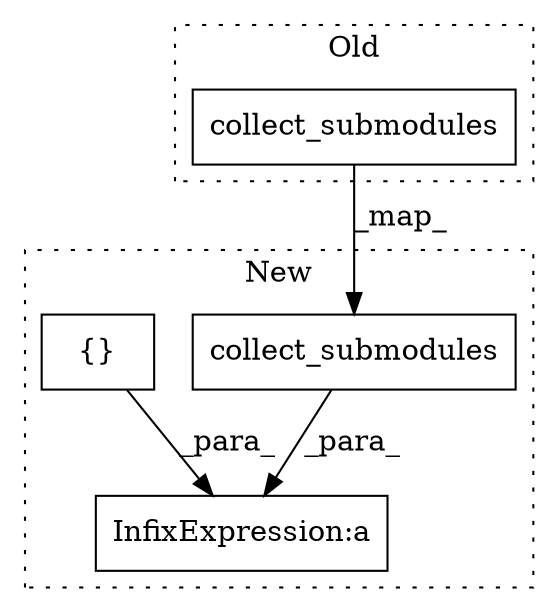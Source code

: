 digraph G {
subgraph cluster0 {
1 [label="collect_submodules" a="32" s="329,441" l="19,1" shape="box"];
label = "Old";
style="dotted";
}
subgraph cluster1 {
2 [label="collect_submodules" a="32" s="352,464" l="19,1" shape="box"];
3 [label="InfixExpression:a" a="27" s="349" l="3" shape="box"];
4 [label="{}" a="4" s="342,348" l="1,1" shape="box"];
label = "New";
style="dotted";
}
1 -> 2 [label="_map_"];
2 -> 3 [label="_para_"];
4 -> 3 [label="_para_"];
}
